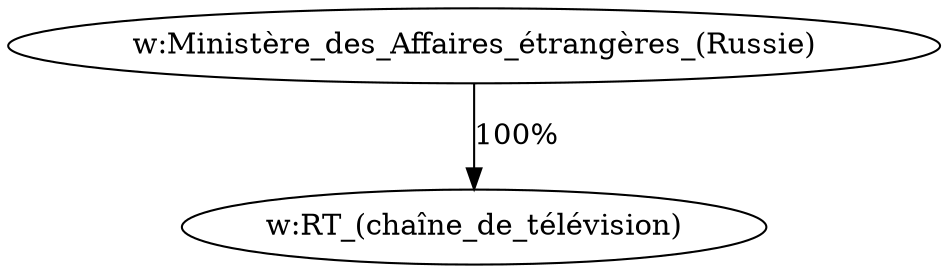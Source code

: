 digraph G {
  "w:Ministère_des_Affaires_étrangères_(Russie)" -> "w:RT_(chaîne_de_télévision)" [label="100%"];
}
